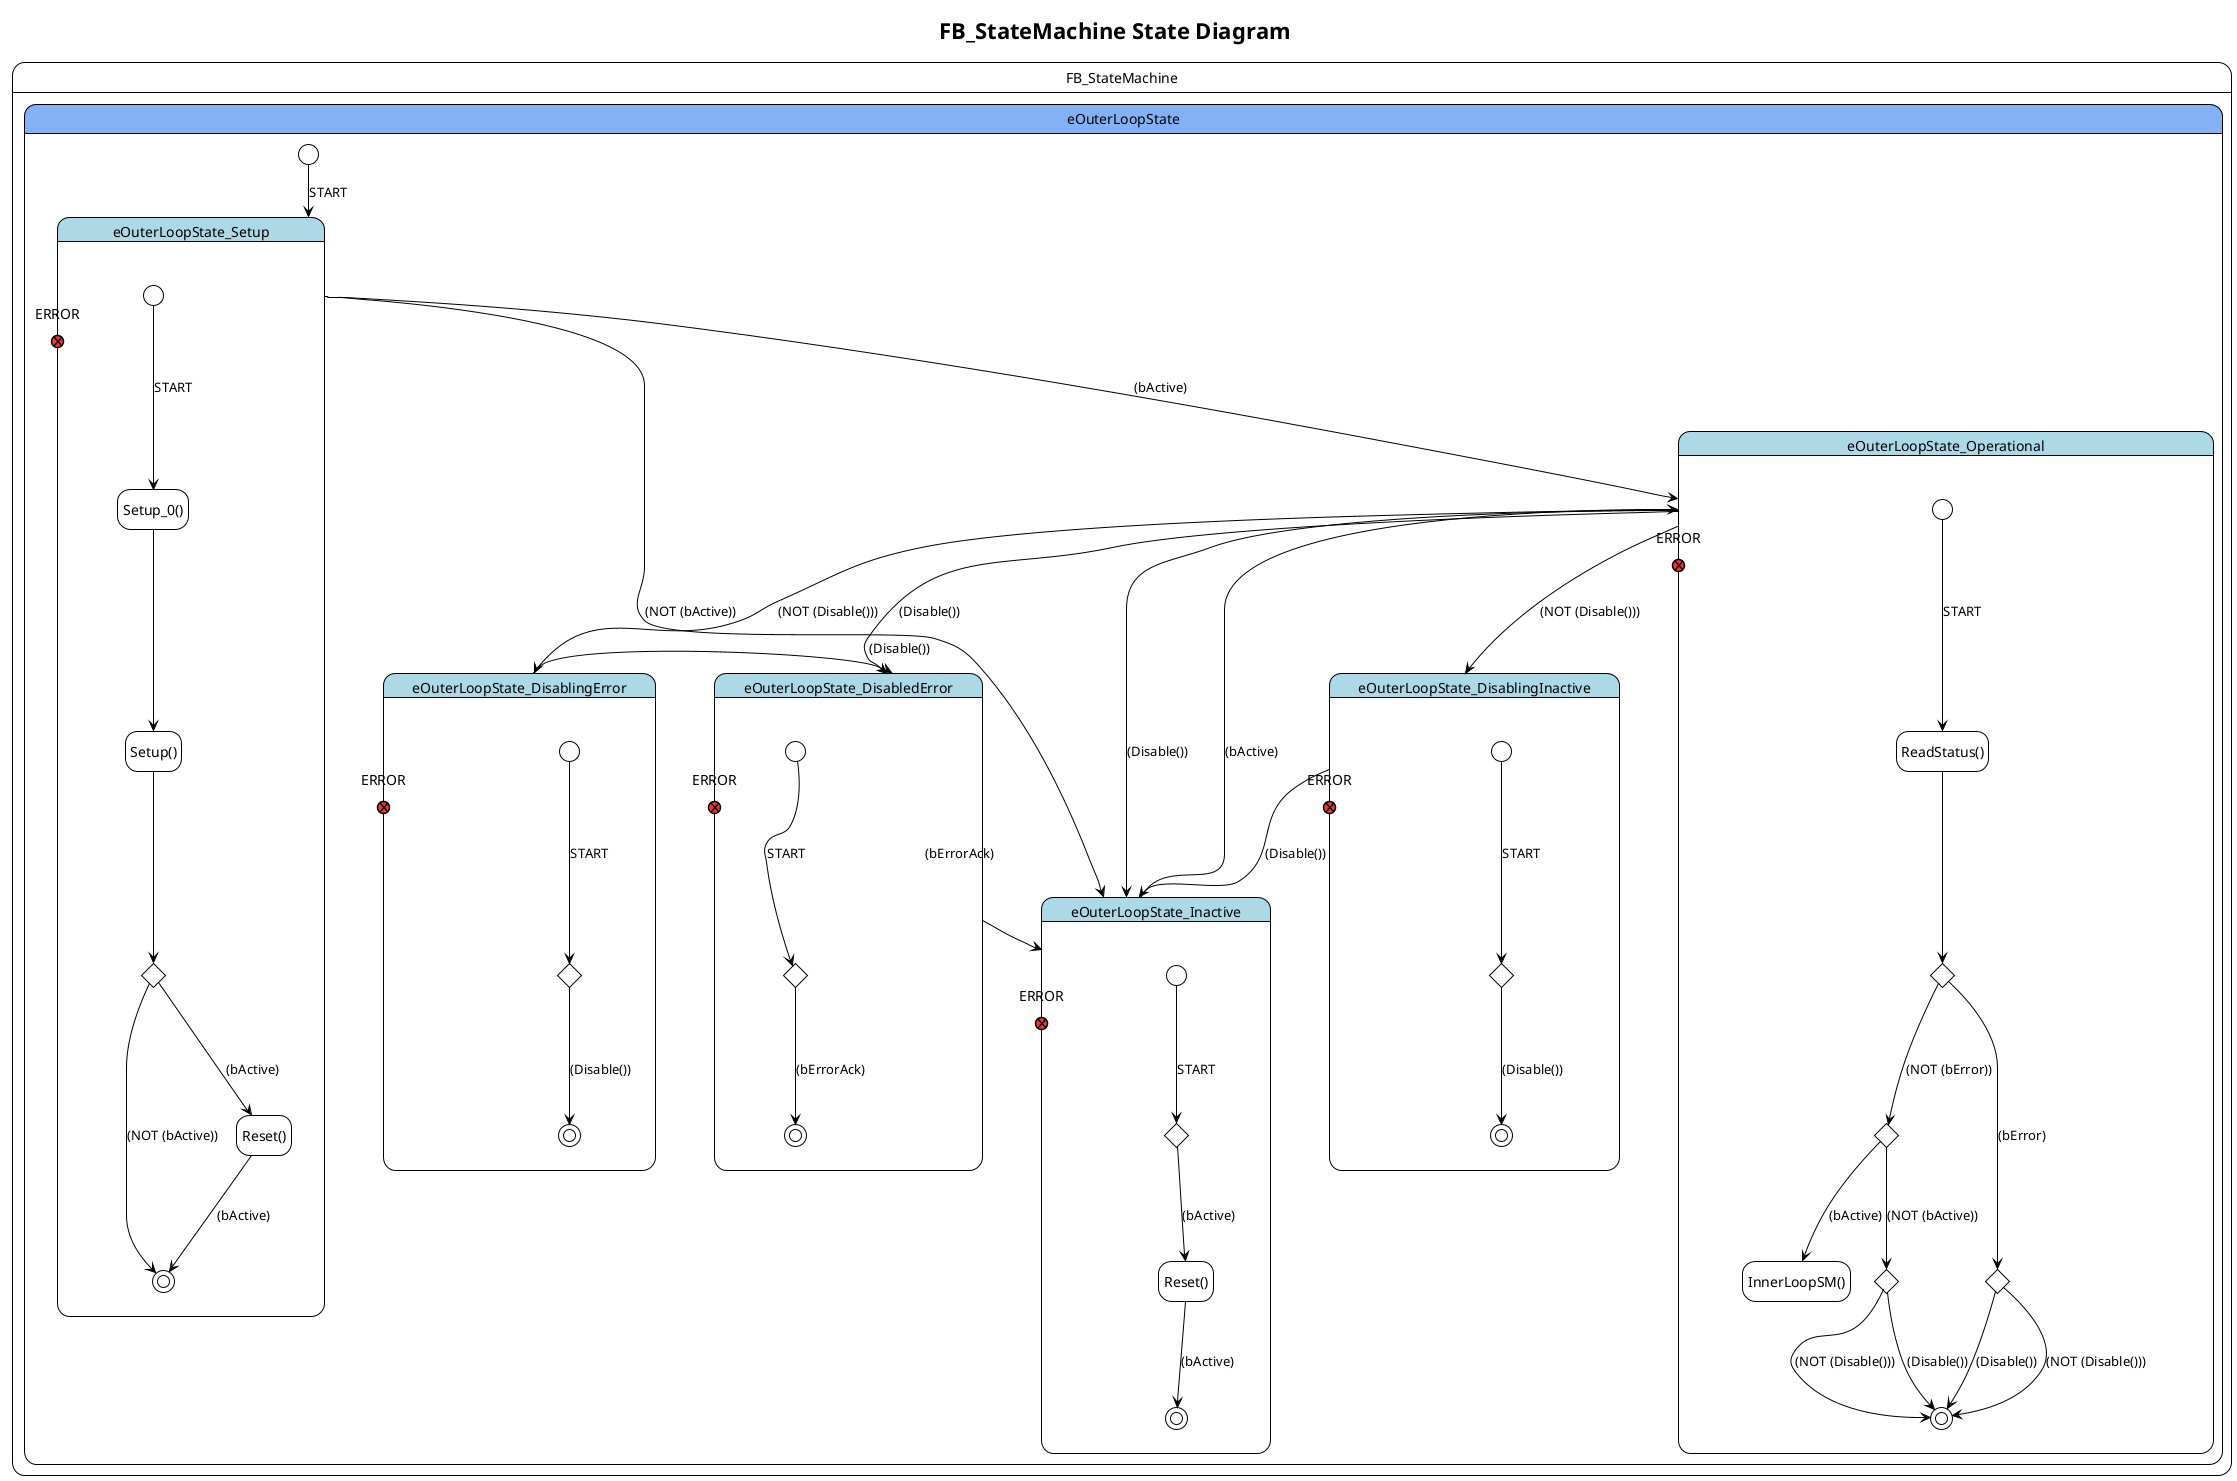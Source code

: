 @startuml State Diagram

!theme plain
'skin rose
'left to right direction
hide empty description
'!theme reddress-lightgreen
title FB_StateMachine State Diagram



state FB_StateMachine{

state eOuterLoopState #84b1f5 {
	[*] --> eOuterLoopState_Setup : START
	state eOuterLoopState_Setup #lightblue {
state "ERROR" as eOuterLoopState_Setup_ERROR <<exitPoint>> #ff3333
	state "Setup_0()" as eOuterLoopState_Setup_Node_0 
	[*] ---> eOuterLoopState_Setup_Node_0 : START
	state "Setup()" as eOuterLoopState_Setup_Node_1 
		state eOuterLoopState_Setup_Node_2 <<choice>>
		state "Reset()" as eOuterLoopState_Setup_Node_3 
	eOuterLoopState_Setup_Node_3 ---> [*] : (bActive)
	eOuterLoopState_Setup_Node_2 ---> [*] : (NOT (bActive))
	}
	state eOuterLoopState_Operational #lightblue {
state "ERROR" as eOuterLoopState_Operational_ERROR <<exitPoint>> #ff3333
	state "ReadStatus()" as eOuterLoopState_Operational_Node_0 
	[*] ---> eOuterLoopState_Operational_Node_0 : START
		state eOuterLoopState_Operational_Node_1 <<choice>>
			state eOuterLoopState_Operational_Node_2 <<choice>>
	eOuterLoopState_Operational_Node_2 ---> [*] : (Disable())
	eOuterLoopState_Operational_Node_2 ---> [*] : (NOT (Disable()))
		state eOuterLoopState_Operational_Node_3 <<choice>>
		state "InnerLoopSM()" as eOuterLoopState_Operational_Node_4 
			state eOuterLoopState_Operational_Node_5 <<choice>>
	eOuterLoopState_Operational_Node_5 ---> [*] : (Disable())
	eOuterLoopState_Operational_Node_5 ---> [*] : (NOT (Disable()))
	}
	state eOuterLoopState_DisablingInactive #lightblue {
state "ERROR" as eOuterLoopState_DisablingInactive_ERROR <<exitPoint>> #ff3333
	state eOuterLoopState_DisablingInactive_Node_0 <<choice>>
	[*] ---> eOuterLoopState_DisablingInactive_Node_0 : START
	eOuterLoopState_DisablingInactive_Node_0 ---> [*] : (Disable())
	}
	state eOuterLoopState_Inactive #lightblue {
state "ERROR" as eOuterLoopState_Inactive_ERROR <<exitPoint>> #ff3333
	state eOuterLoopState_Inactive_Node_0 <<choice>>
	[*] ---> eOuterLoopState_Inactive_Node_0 : START
	state "Reset()" as eOuterLoopState_Inactive_Node_1 
	eOuterLoopState_Inactive_Node_1 ---> [*] : (bActive)
	}
	state eOuterLoopState_DisablingError #lightblue {
state "ERROR" as eOuterLoopState_DisablingError_ERROR <<exitPoint>> #ff3333
	state eOuterLoopState_DisablingError_Node_0 <<choice>>
	[*] ---> eOuterLoopState_DisablingError_Node_0 : START
	eOuterLoopState_DisablingError_Node_0 ---> [*] : (Disable())
	}
	state eOuterLoopState_DisabledError #lightblue {
state "ERROR" as eOuterLoopState_DisabledError_ERROR <<exitPoint>> #ff3333
	state eOuterLoopState_DisabledError_Node_0 <<choice>>
	[*] ---> eOuterLoopState_DisabledError_Node_0 : START
	eOuterLoopState_DisabledError_Node_0 ---> [*] : (bErrorAck)
	}
	}
	eOuterLoopState_Setup_Node_0 ---> eOuterLoopState_Setup_Node_1
	eOuterLoopState_Setup_Node_1 ---> eOuterLoopState_Setup_Node_2
	eOuterLoopState_Setup_Node_2 ---> eOuterLoopState_Setup_Node_3 : (bActive)
	eOuterLoopState_Setup ---> eOuterLoopState_Operational : (bActive)
	eOuterLoopState_Setup ---> eOuterLoopState_Inactive : (NOT (bActive))
	eOuterLoopState_Operational_Node_0 ---> eOuterLoopState_Operational_Node_1
	eOuterLoopState_Operational_Node_1 ---> eOuterLoopState_Operational_Node_2 : (bError)
	eOuterLoopState_Operational ---> eOuterLoopState_DisabledError : (Disable())
	eOuterLoopState_Operational ---> eOuterLoopState_DisablingError : (NOT (Disable()))
	eOuterLoopState_Operational_Node_1 ---> eOuterLoopState_Operational_Node_3 : (NOT (bError))
	eOuterLoopState_Operational_Node_3 ---> eOuterLoopState_Operational_Node_4 : (bActive)
	eOuterLoopState_Operational_Node_3 ---> eOuterLoopState_Operational_Node_5 : (NOT (bActive))
	eOuterLoopState_Operational ---> eOuterLoopState_Inactive : (Disable())
	eOuterLoopState_Operational ---> eOuterLoopState_DisablingInactive : (NOT (Disable()))
	eOuterLoopState_DisablingInactive ---> eOuterLoopState_Inactive : (Disable())
	eOuterLoopState_Inactive_Node_0 ---> eOuterLoopState_Inactive_Node_1 : (bActive)
	eOuterLoopState_Inactive ---> eOuterLoopState_Operational : (bActive)
	eOuterLoopState_DisablingError ---> eOuterLoopState_DisabledError : (Disable())
	eOuterLoopState_DisabledError ---> eOuterLoopState_Inactive : (bErrorAck)


}

@enduml
